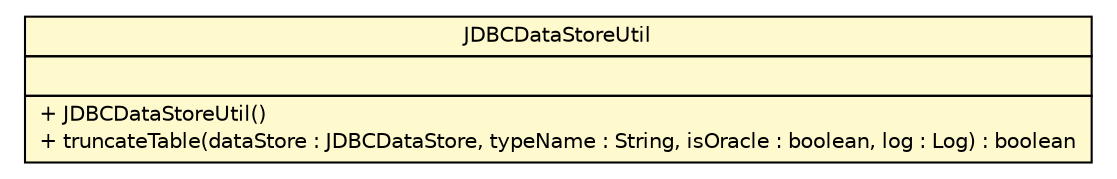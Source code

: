 #!/usr/local/bin/dot
#
# Class diagram 
# Generated by UMLGraph version R5_6-24-gf6e263 (http://www.umlgraph.org/)
#

digraph G {
	edge [fontname="Helvetica",fontsize=10,labelfontname="Helvetica",labelfontsize=10];
	node [fontname="Helvetica",fontsize=10,shape=plaintext];
	nodesep=0.25;
	ranksep=0.5;
	// nl.b3p.brmo.bgt.util.JDBCDataStoreUtil
	c683 [label=<<table title="nl.b3p.brmo.bgt.util.JDBCDataStoreUtil" border="0" cellborder="1" cellspacing="0" cellpadding="2" port="p" bgcolor="lemonChiffon" href="./JDBCDataStoreUtil.html">
		<tr><td><table border="0" cellspacing="0" cellpadding="1">
<tr><td align="center" balign="center"> JDBCDataStoreUtil </td></tr>
		</table></td></tr>
		<tr><td><table border="0" cellspacing="0" cellpadding="1">
<tr><td align="left" balign="left">  </td></tr>
		</table></td></tr>
		<tr><td><table border="0" cellspacing="0" cellpadding="1">
<tr><td align="left" balign="left"> + JDBCDataStoreUtil() </td></tr>
<tr><td align="left" balign="left"> + truncateTable(dataStore : JDBCDataStore, typeName : String, isOracle : boolean, log : Log) : boolean </td></tr>
		</table></td></tr>
		</table>>, URL="./JDBCDataStoreUtil.html", fontname="Helvetica", fontcolor="black", fontsize=10.0];
}

